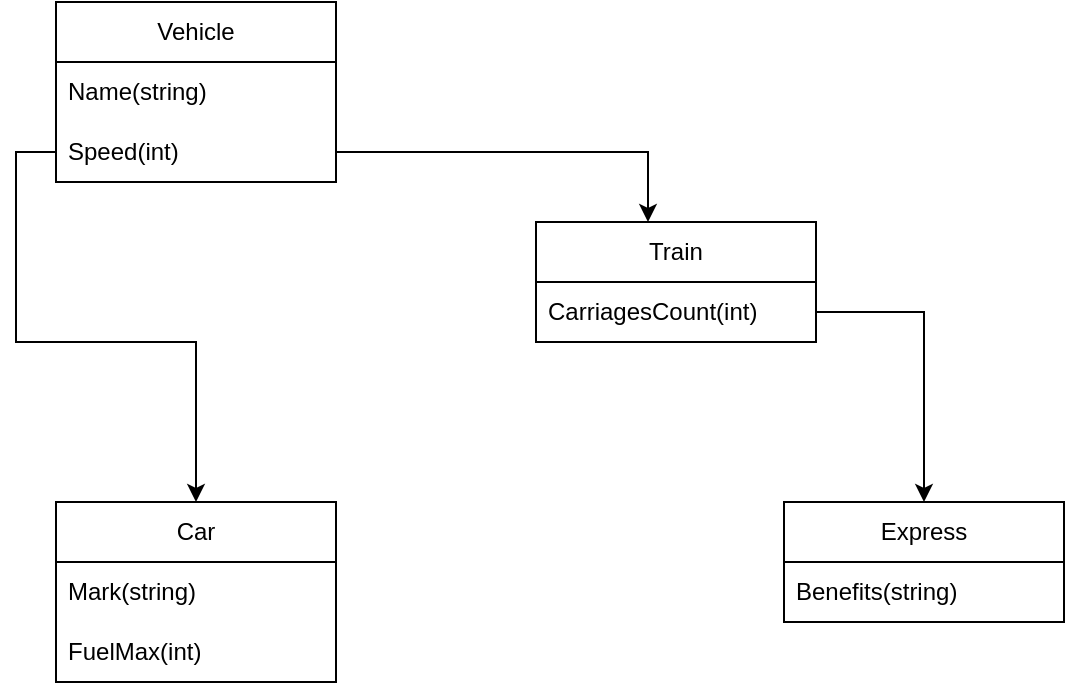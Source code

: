 <mxfile version="24.7.12">
  <diagram name="Страница — 1" id="KTbJGFUfGn46QbjxAR5P">
    <mxGraphModel dx="1434" dy="746" grid="1" gridSize="10" guides="1" tooltips="1" connect="1" arrows="1" fold="1" page="1" pageScale="1" pageWidth="827" pageHeight="1169" math="0" shadow="0">
      <root>
        <mxCell id="0" />
        <mxCell id="1" parent="0" />
        <mxCell id="wwxhcozqpUJO8UeVRntT-1" value="Vehicle" style="swimlane;fontStyle=0;childLayout=stackLayout;horizontal=1;startSize=30;horizontalStack=0;resizeParent=1;resizeParentMax=0;resizeLast=0;collapsible=1;marginBottom=0;whiteSpace=wrap;html=1;" vertex="1" parent="1">
          <mxGeometry x="50" y="60" width="140" height="90" as="geometry" />
        </mxCell>
        <mxCell id="wwxhcozqpUJO8UeVRntT-2" value="Name(string)" style="text;strokeColor=none;fillColor=none;align=left;verticalAlign=middle;spacingLeft=4;spacingRight=4;overflow=hidden;points=[[0,0.5],[1,0.5]];portConstraint=eastwest;rotatable=0;whiteSpace=wrap;html=1;" vertex="1" parent="wwxhcozqpUJO8UeVRntT-1">
          <mxGeometry y="30" width="140" height="30" as="geometry" />
        </mxCell>
        <mxCell id="wwxhcozqpUJO8UeVRntT-3" value="Speed(int&lt;span style=&quot;background-color: initial;&quot;&gt;)&lt;/span&gt;" style="text;strokeColor=none;fillColor=none;align=left;verticalAlign=middle;spacingLeft=4;spacingRight=4;overflow=hidden;points=[[0,0.5],[1,0.5]];portConstraint=eastwest;rotatable=0;whiteSpace=wrap;html=1;" vertex="1" parent="wwxhcozqpUJO8UeVRntT-1">
          <mxGeometry y="60" width="140" height="30" as="geometry" />
        </mxCell>
        <mxCell id="wwxhcozqpUJO8UeVRntT-5" value="Car" style="swimlane;fontStyle=0;childLayout=stackLayout;horizontal=1;startSize=30;horizontalStack=0;resizeParent=1;resizeParentMax=0;resizeLast=0;collapsible=1;marginBottom=0;whiteSpace=wrap;html=1;" vertex="1" parent="1">
          <mxGeometry x="50" y="310" width="140" height="90" as="geometry" />
        </mxCell>
        <mxCell id="wwxhcozqpUJO8UeVRntT-6" value="Mark(string)" style="text;strokeColor=none;fillColor=none;align=left;verticalAlign=middle;spacingLeft=4;spacingRight=4;overflow=hidden;points=[[0,0.5],[1,0.5]];portConstraint=eastwest;rotatable=0;whiteSpace=wrap;html=1;" vertex="1" parent="wwxhcozqpUJO8UeVRntT-5">
          <mxGeometry y="30" width="140" height="30" as="geometry" />
        </mxCell>
        <mxCell id="wwxhcozqpUJO8UeVRntT-25" value="Fue&lt;span style=&quot;background-color: initial;&quot;&gt;l&lt;/span&gt;&lt;span style=&quot;background-color: initial;&quot;&gt;Max(int)&lt;/span&gt;" style="text;strokeColor=none;fillColor=none;align=left;verticalAlign=middle;spacingLeft=4;spacingRight=4;overflow=hidden;points=[[0,0.5],[1,0.5]];portConstraint=eastwest;rotatable=0;whiteSpace=wrap;html=1;" vertex="1" parent="wwxhcozqpUJO8UeVRntT-5">
          <mxGeometry y="60" width="140" height="30" as="geometry" />
        </mxCell>
        <mxCell id="wwxhcozqpUJO8UeVRntT-11" value="Train" style="swimlane;fontStyle=0;childLayout=stackLayout;horizontal=1;startSize=30;horizontalStack=0;resizeParent=1;resizeParentMax=0;resizeLast=0;collapsible=1;marginBottom=0;whiteSpace=wrap;html=1;" vertex="1" parent="1">
          <mxGeometry x="290" y="170" width="140" height="60" as="geometry" />
        </mxCell>
        <mxCell id="wwxhcozqpUJO8UeVRntT-12" value="CarriagesCount(int)" style="text;strokeColor=none;fillColor=none;align=left;verticalAlign=middle;spacingLeft=4;spacingRight=4;overflow=hidden;points=[[0,0.5],[1,0.5]];portConstraint=eastwest;rotatable=0;whiteSpace=wrap;html=1;" vertex="1" parent="wwxhcozqpUJO8UeVRntT-11">
          <mxGeometry y="30" width="140" height="30" as="geometry" />
        </mxCell>
        <mxCell id="wwxhcozqpUJO8UeVRntT-15" style="edgeStyle=orthogonalEdgeStyle;rounded=0;orthogonalLoop=1;jettySize=auto;html=1;entryX=0.4;entryY=0;entryDx=0;entryDy=0;entryPerimeter=0;" edge="1" parent="1" source="wwxhcozqpUJO8UeVRntT-3" target="wwxhcozqpUJO8UeVRntT-11">
          <mxGeometry relative="1" as="geometry" />
        </mxCell>
        <mxCell id="wwxhcozqpUJO8UeVRntT-17" value="Express" style="swimlane;fontStyle=0;childLayout=stackLayout;horizontal=1;startSize=30;horizontalStack=0;resizeParent=1;resizeParentMax=0;resizeLast=0;collapsible=1;marginBottom=0;whiteSpace=wrap;html=1;" vertex="1" parent="1">
          <mxGeometry x="414" y="310" width="140" height="60" as="geometry" />
        </mxCell>
        <mxCell id="wwxhcozqpUJO8UeVRntT-18" value="Benefits(string)" style="text;strokeColor=none;fillColor=none;align=left;verticalAlign=middle;spacingLeft=4;spacingRight=4;overflow=hidden;points=[[0,0.5],[1,0.5]];portConstraint=eastwest;rotatable=0;whiteSpace=wrap;html=1;" vertex="1" parent="wwxhcozqpUJO8UeVRntT-17">
          <mxGeometry y="30" width="140" height="30" as="geometry" />
        </mxCell>
        <mxCell id="wwxhcozqpUJO8UeVRntT-22" style="edgeStyle=orthogonalEdgeStyle;rounded=0;orthogonalLoop=1;jettySize=auto;html=1;exitX=1;exitY=0.5;exitDx=0;exitDy=0;entryX=0.5;entryY=0;entryDx=0;entryDy=0;" edge="1" parent="1" source="wwxhcozqpUJO8UeVRntT-12" target="wwxhcozqpUJO8UeVRntT-17">
          <mxGeometry relative="1" as="geometry">
            <mxPoint x="480" y="380" as="targetPoint" />
          </mxGeometry>
        </mxCell>
        <mxCell id="wwxhcozqpUJO8UeVRntT-24" style="edgeStyle=orthogonalEdgeStyle;rounded=0;orthogonalLoop=1;jettySize=auto;html=1;" edge="1" parent="1" source="wwxhcozqpUJO8UeVRntT-3" target="wwxhcozqpUJO8UeVRntT-5">
          <mxGeometry relative="1" as="geometry" />
        </mxCell>
      </root>
    </mxGraphModel>
  </diagram>
</mxfile>
